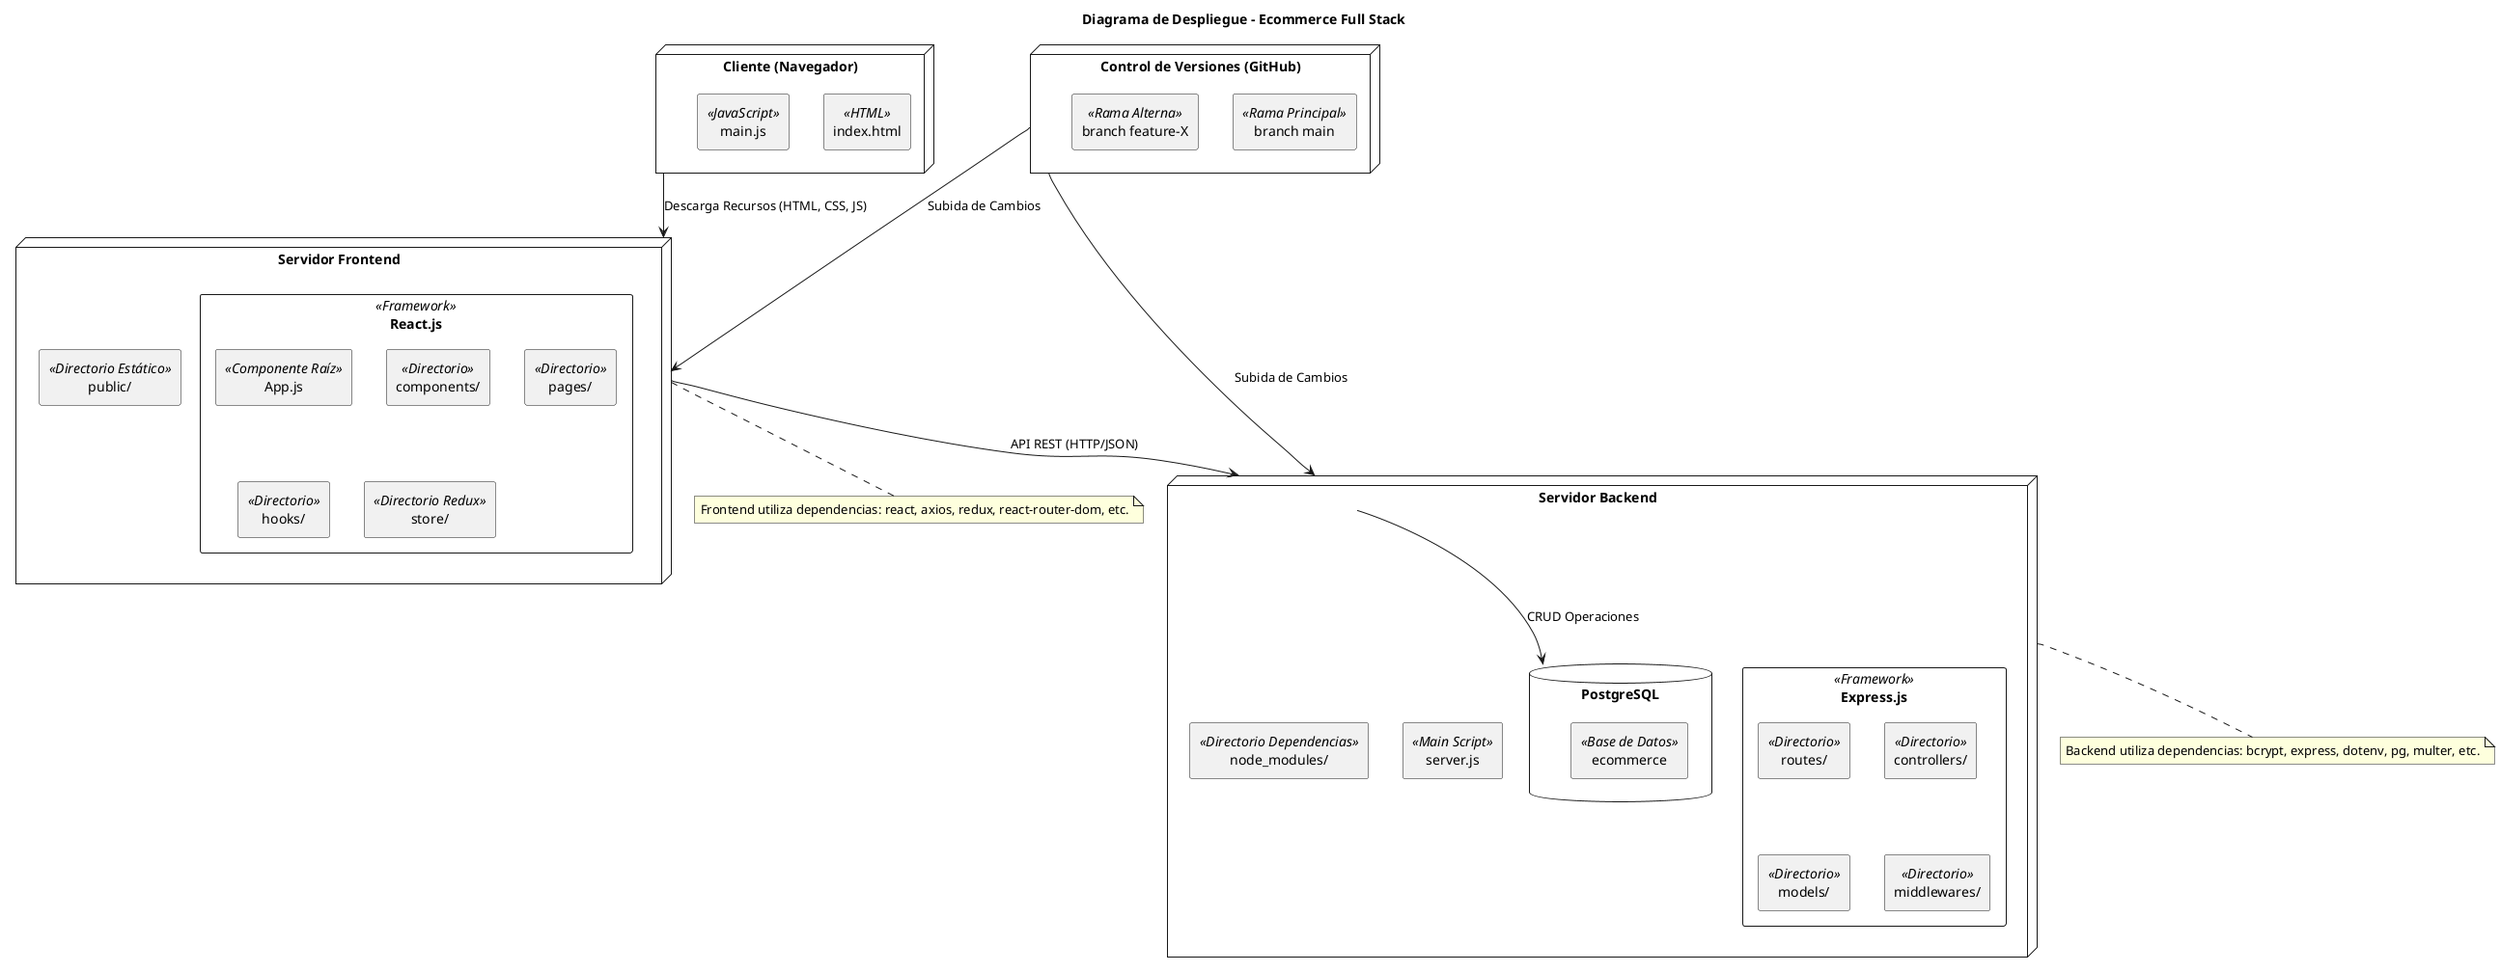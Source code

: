@startuml
skinparam componentStyle rectangle

title Diagrama de Despliegue - Ecommerce Full Stack

node "Servidor Backend" as backend {
    [server.js] <<Main Script>>
    component "Express.js" <<Framework>> {
        [routes/] <<Directorio>>  
        [controllers/] <<Directorio>>
        [models/] <<Directorio>>
        [middlewares/] <<Directorio>>
    }
    [node_modules/] <<Directorio Dependencias>>
    database "PostgreSQL" as db {
        [ecommerce] <<Base de Datos>>
    }
}

node "Servidor Frontend" as frontend {
    [public/] <<Directorio Estático>>
    component "React.js" <<Framework>> {
        [App.js] <<Componente Raíz>>
        [components/] <<Directorio>>
        [pages/] <<Directorio>>
        [hooks/] <<Directorio>>
        [store/] <<Directorio Redux>>
    }
    [node_modules/] <<Directorio Dependencias>>
}

node "Cliente (Navegador)" as client {
    [index.html] <<HTML>>
    [main.js] <<JavaScript>>
}

node "Control de Versiones (GitHub)" as scm {
    [branch main] <<Rama Principal>>
    [branch feature-X] <<Rama Alterna>>
}

' Relaciones entre nodos
backend --> db : CRUD Operaciones
frontend --> backend : API REST (HTTP/JSON)
client --> frontend : Descarga Recursos (HTML, CSS, JS)
scm --> backend : Subida de Cambios
scm --> frontend : Subida de Cambios

' Descripción de carpetas y dependencias clave
note "Backend utiliza dependencias: bcrypt, express, dotenv, pg, multer, etc." as N1
backend .. N1

note "Frontend utiliza dependencias: react, axios, redux, react-router-dom, etc." as N2
frontend .. N2

@enduml
